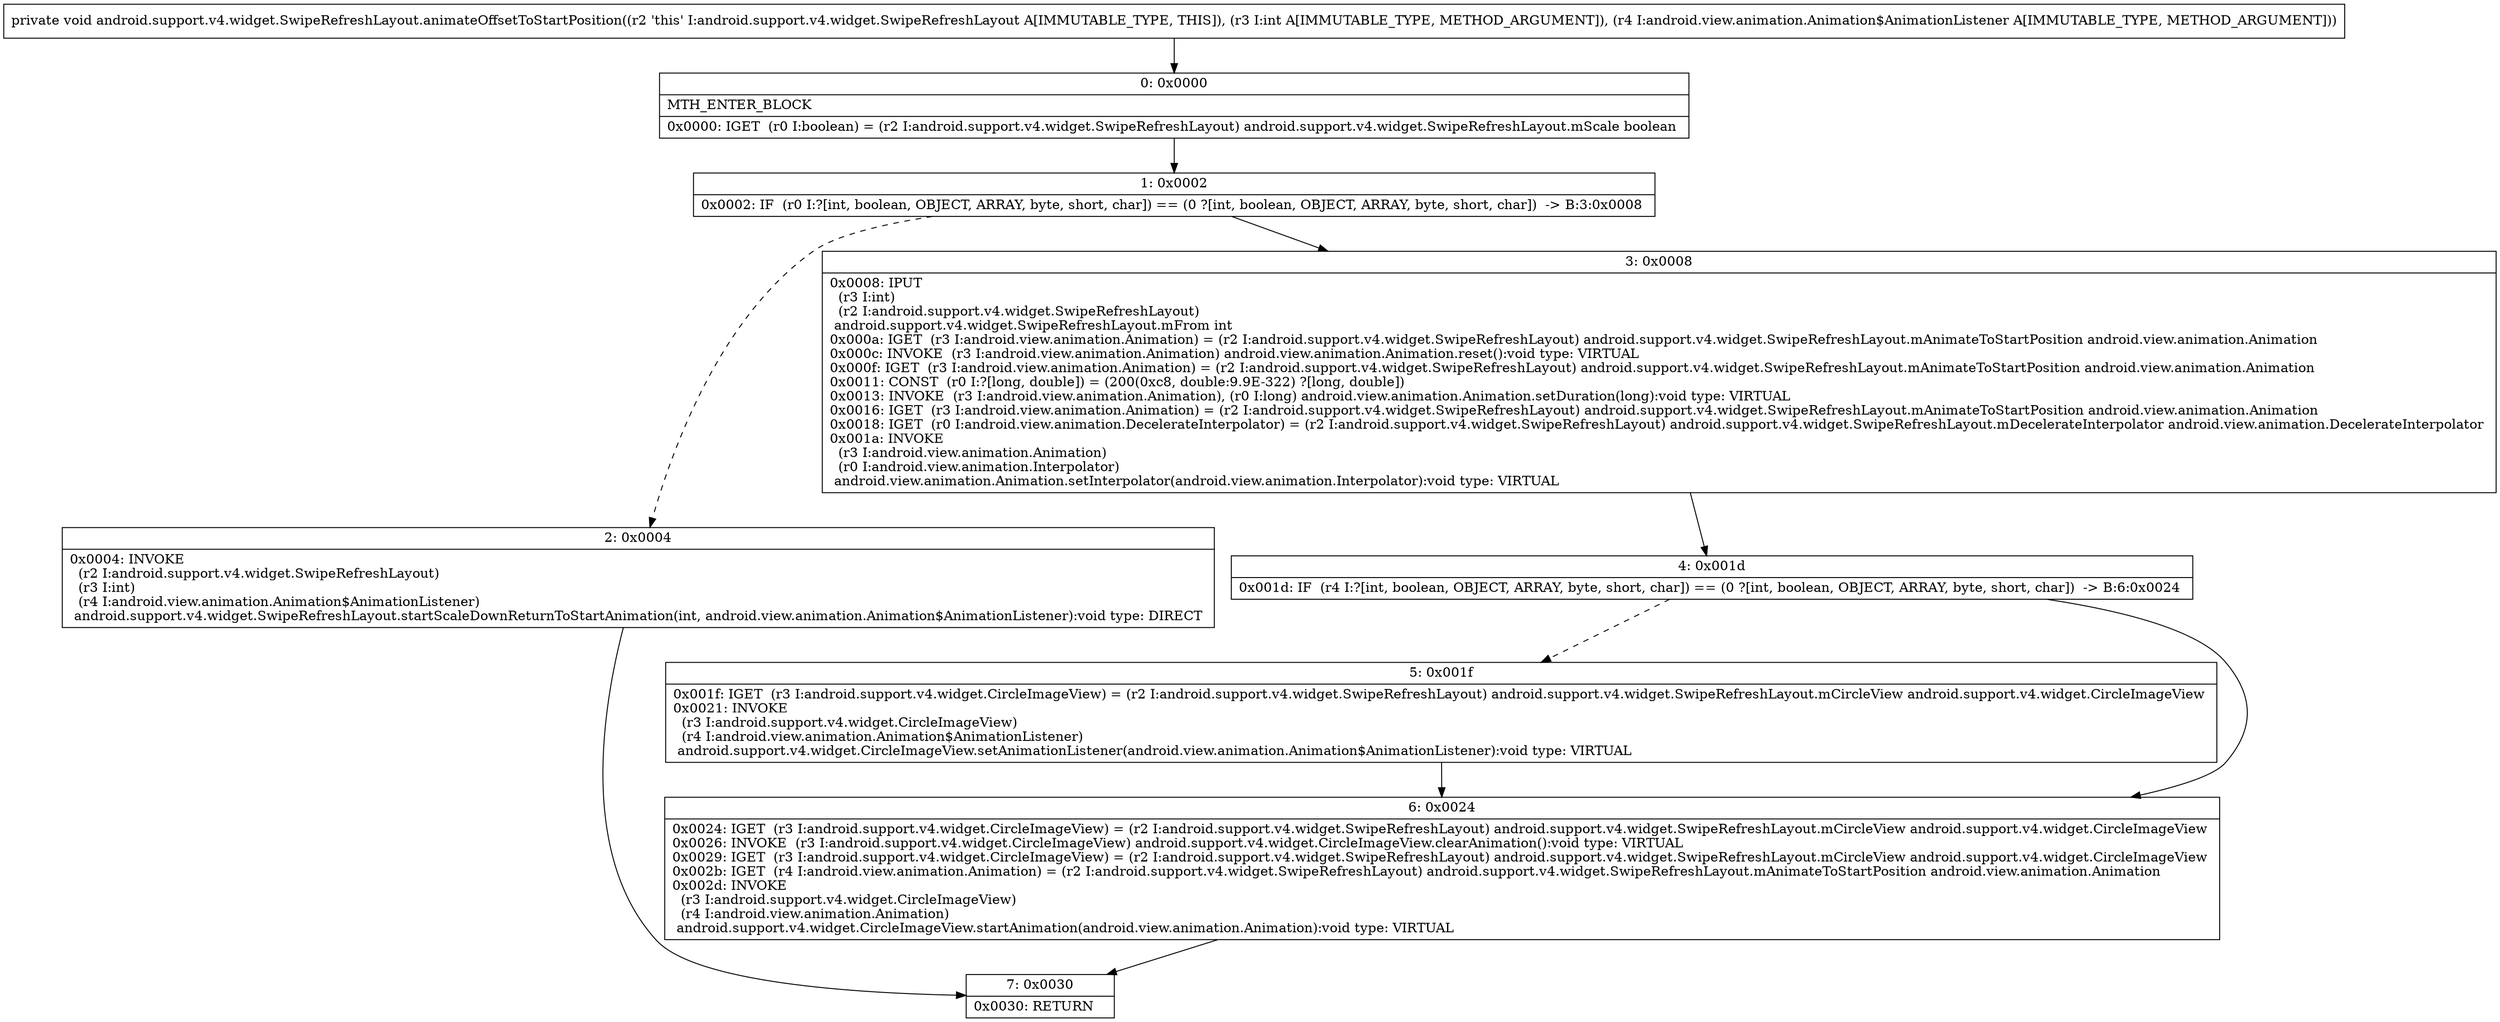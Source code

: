 digraph "CFG forandroid.support.v4.widget.SwipeRefreshLayout.animateOffsetToStartPosition(ILandroid\/view\/animation\/Animation$AnimationListener;)V" {
Node_0 [shape=record,label="{0\:\ 0x0000|MTH_ENTER_BLOCK\l|0x0000: IGET  (r0 I:boolean) = (r2 I:android.support.v4.widget.SwipeRefreshLayout) android.support.v4.widget.SwipeRefreshLayout.mScale boolean \l}"];
Node_1 [shape=record,label="{1\:\ 0x0002|0x0002: IF  (r0 I:?[int, boolean, OBJECT, ARRAY, byte, short, char]) == (0 ?[int, boolean, OBJECT, ARRAY, byte, short, char])  \-\> B:3:0x0008 \l}"];
Node_2 [shape=record,label="{2\:\ 0x0004|0x0004: INVOKE  \l  (r2 I:android.support.v4.widget.SwipeRefreshLayout)\l  (r3 I:int)\l  (r4 I:android.view.animation.Animation$AnimationListener)\l android.support.v4.widget.SwipeRefreshLayout.startScaleDownReturnToStartAnimation(int, android.view.animation.Animation$AnimationListener):void type: DIRECT \l}"];
Node_3 [shape=record,label="{3\:\ 0x0008|0x0008: IPUT  \l  (r3 I:int)\l  (r2 I:android.support.v4.widget.SwipeRefreshLayout)\l android.support.v4.widget.SwipeRefreshLayout.mFrom int \l0x000a: IGET  (r3 I:android.view.animation.Animation) = (r2 I:android.support.v4.widget.SwipeRefreshLayout) android.support.v4.widget.SwipeRefreshLayout.mAnimateToStartPosition android.view.animation.Animation \l0x000c: INVOKE  (r3 I:android.view.animation.Animation) android.view.animation.Animation.reset():void type: VIRTUAL \l0x000f: IGET  (r3 I:android.view.animation.Animation) = (r2 I:android.support.v4.widget.SwipeRefreshLayout) android.support.v4.widget.SwipeRefreshLayout.mAnimateToStartPosition android.view.animation.Animation \l0x0011: CONST  (r0 I:?[long, double]) = (200(0xc8, double:9.9E\-322) ?[long, double]) \l0x0013: INVOKE  (r3 I:android.view.animation.Animation), (r0 I:long) android.view.animation.Animation.setDuration(long):void type: VIRTUAL \l0x0016: IGET  (r3 I:android.view.animation.Animation) = (r2 I:android.support.v4.widget.SwipeRefreshLayout) android.support.v4.widget.SwipeRefreshLayout.mAnimateToStartPosition android.view.animation.Animation \l0x0018: IGET  (r0 I:android.view.animation.DecelerateInterpolator) = (r2 I:android.support.v4.widget.SwipeRefreshLayout) android.support.v4.widget.SwipeRefreshLayout.mDecelerateInterpolator android.view.animation.DecelerateInterpolator \l0x001a: INVOKE  \l  (r3 I:android.view.animation.Animation)\l  (r0 I:android.view.animation.Interpolator)\l android.view.animation.Animation.setInterpolator(android.view.animation.Interpolator):void type: VIRTUAL \l}"];
Node_4 [shape=record,label="{4\:\ 0x001d|0x001d: IF  (r4 I:?[int, boolean, OBJECT, ARRAY, byte, short, char]) == (0 ?[int, boolean, OBJECT, ARRAY, byte, short, char])  \-\> B:6:0x0024 \l}"];
Node_5 [shape=record,label="{5\:\ 0x001f|0x001f: IGET  (r3 I:android.support.v4.widget.CircleImageView) = (r2 I:android.support.v4.widget.SwipeRefreshLayout) android.support.v4.widget.SwipeRefreshLayout.mCircleView android.support.v4.widget.CircleImageView \l0x0021: INVOKE  \l  (r3 I:android.support.v4.widget.CircleImageView)\l  (r4 I:android.view.animation.Animation$AnimationListener)\l android.support.v4.widget.CircleImageView.setAnimationListener(android.view.animation.Animation$AnimationListener):void type: VIRTUAL \l}"];
Node_6 [shape=record,label="{6\:\ 0x0024|0x0024: IGET  (r3 I:android.support.v4.widget.CircleImageView) = (r2 I:android.support.v4.widget.SwipeRefreshLayout) android.support.v4.widget.SwipeRefreshLayout.mCircleView android.support.v4.widget.CircleImageView \l0x0026: INVOKE  (r3 I:android.support.v4.widget.CircleImageView) android.support.v4.widget.CircleImageView.clearAnimation():void type: VIRTUAL \l0x0029: IGET  (r3 I:android.support.v4.widget.CircleImageView) = (r2 I:android.support.v4.widget.SwipeRefreshLayout) android.support.v4.widget.SwipeRefreshLayout.mCircleView android.support.v4.widget.CircleImageView \l0x002b: IGET  (r4 I:android.view.animation.Animation) = (r2 I:android.support.v4.widget.SwipeRefreshLayout) android.support.v4.widget.SwipeRefreshLayout.mAnimateToStartPosition android.view.animation.Animation \l0x002d: INVOKE  \l  (r3 I:android.support.v4.widget.CircleImageView)\l  (r4 I:android.view.animation.Animation)\l android.support.v4.widget.CircleImageView.startAnimation(android.view.animation.Animation):void type: VIRTUAL \l}"];
Node_7 [shape=record,label="{7\:\ 0x0030|0x0030: RETURN   \l}"];
MethodNode[shape=record,label="{private void android.support.v4.widget.SwipeRefreshLayout.animateOffsetToStartPosition((r2 'this' I:android.support.v4.widget.SwipeRefreshLayout A[IMMUTABLE_TYPE, THIS]), (r3 I:int A[IMMUTABLE_TYPE, METHOD_ARGUMENT]), (r4 I:android.view.animation.Animation$AnimationListener A[IMMUTABLE_TYPE, METHOD_ARGUMENT])) }"];
MethodNode -> Node_0;
Node_0 -> Node_1;
Node_1 -> Node_2[style=dashed];
Node_1 -> Node_3;
Node_2 -> Node_7;
Node_3 -> Node_4;
Node_4 -> Node_5[style=dashed];
Node_4 -> Node_6;
Node_5 -> Node_6;
Node_6 -> Node_7;
}

